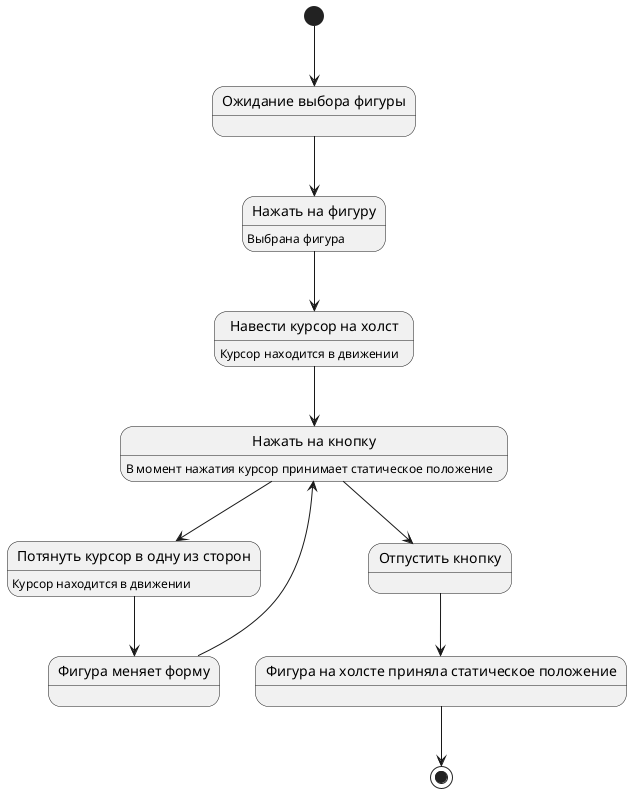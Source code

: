 @startuml
state "Нажать на фигуру" as F
state "Навести курсор на холст" as Move
state "Нажать на кнопку" as Press
state "Потянуть курсор в одну из сторон" as MC
state "Фигура на холсте приняла статическое положение" as Stat
state "Фигура меняет форму" as Continue
state "Отпустить кнопку" as P
state "Ожидание выбора фигуры" as W
[*] --> W
W --> F
F : Выбрана фигура
F --> Move
Move : Курсор находится в движении
Move --> Press
Press : В момент нажатия курсор принимает статическое положение
Press --> MC
Press --> P

Continue --> Press
MC : Курсор находится в движении

MC --> Continue

P --> Stat
Stat --> [*]

@enduml
